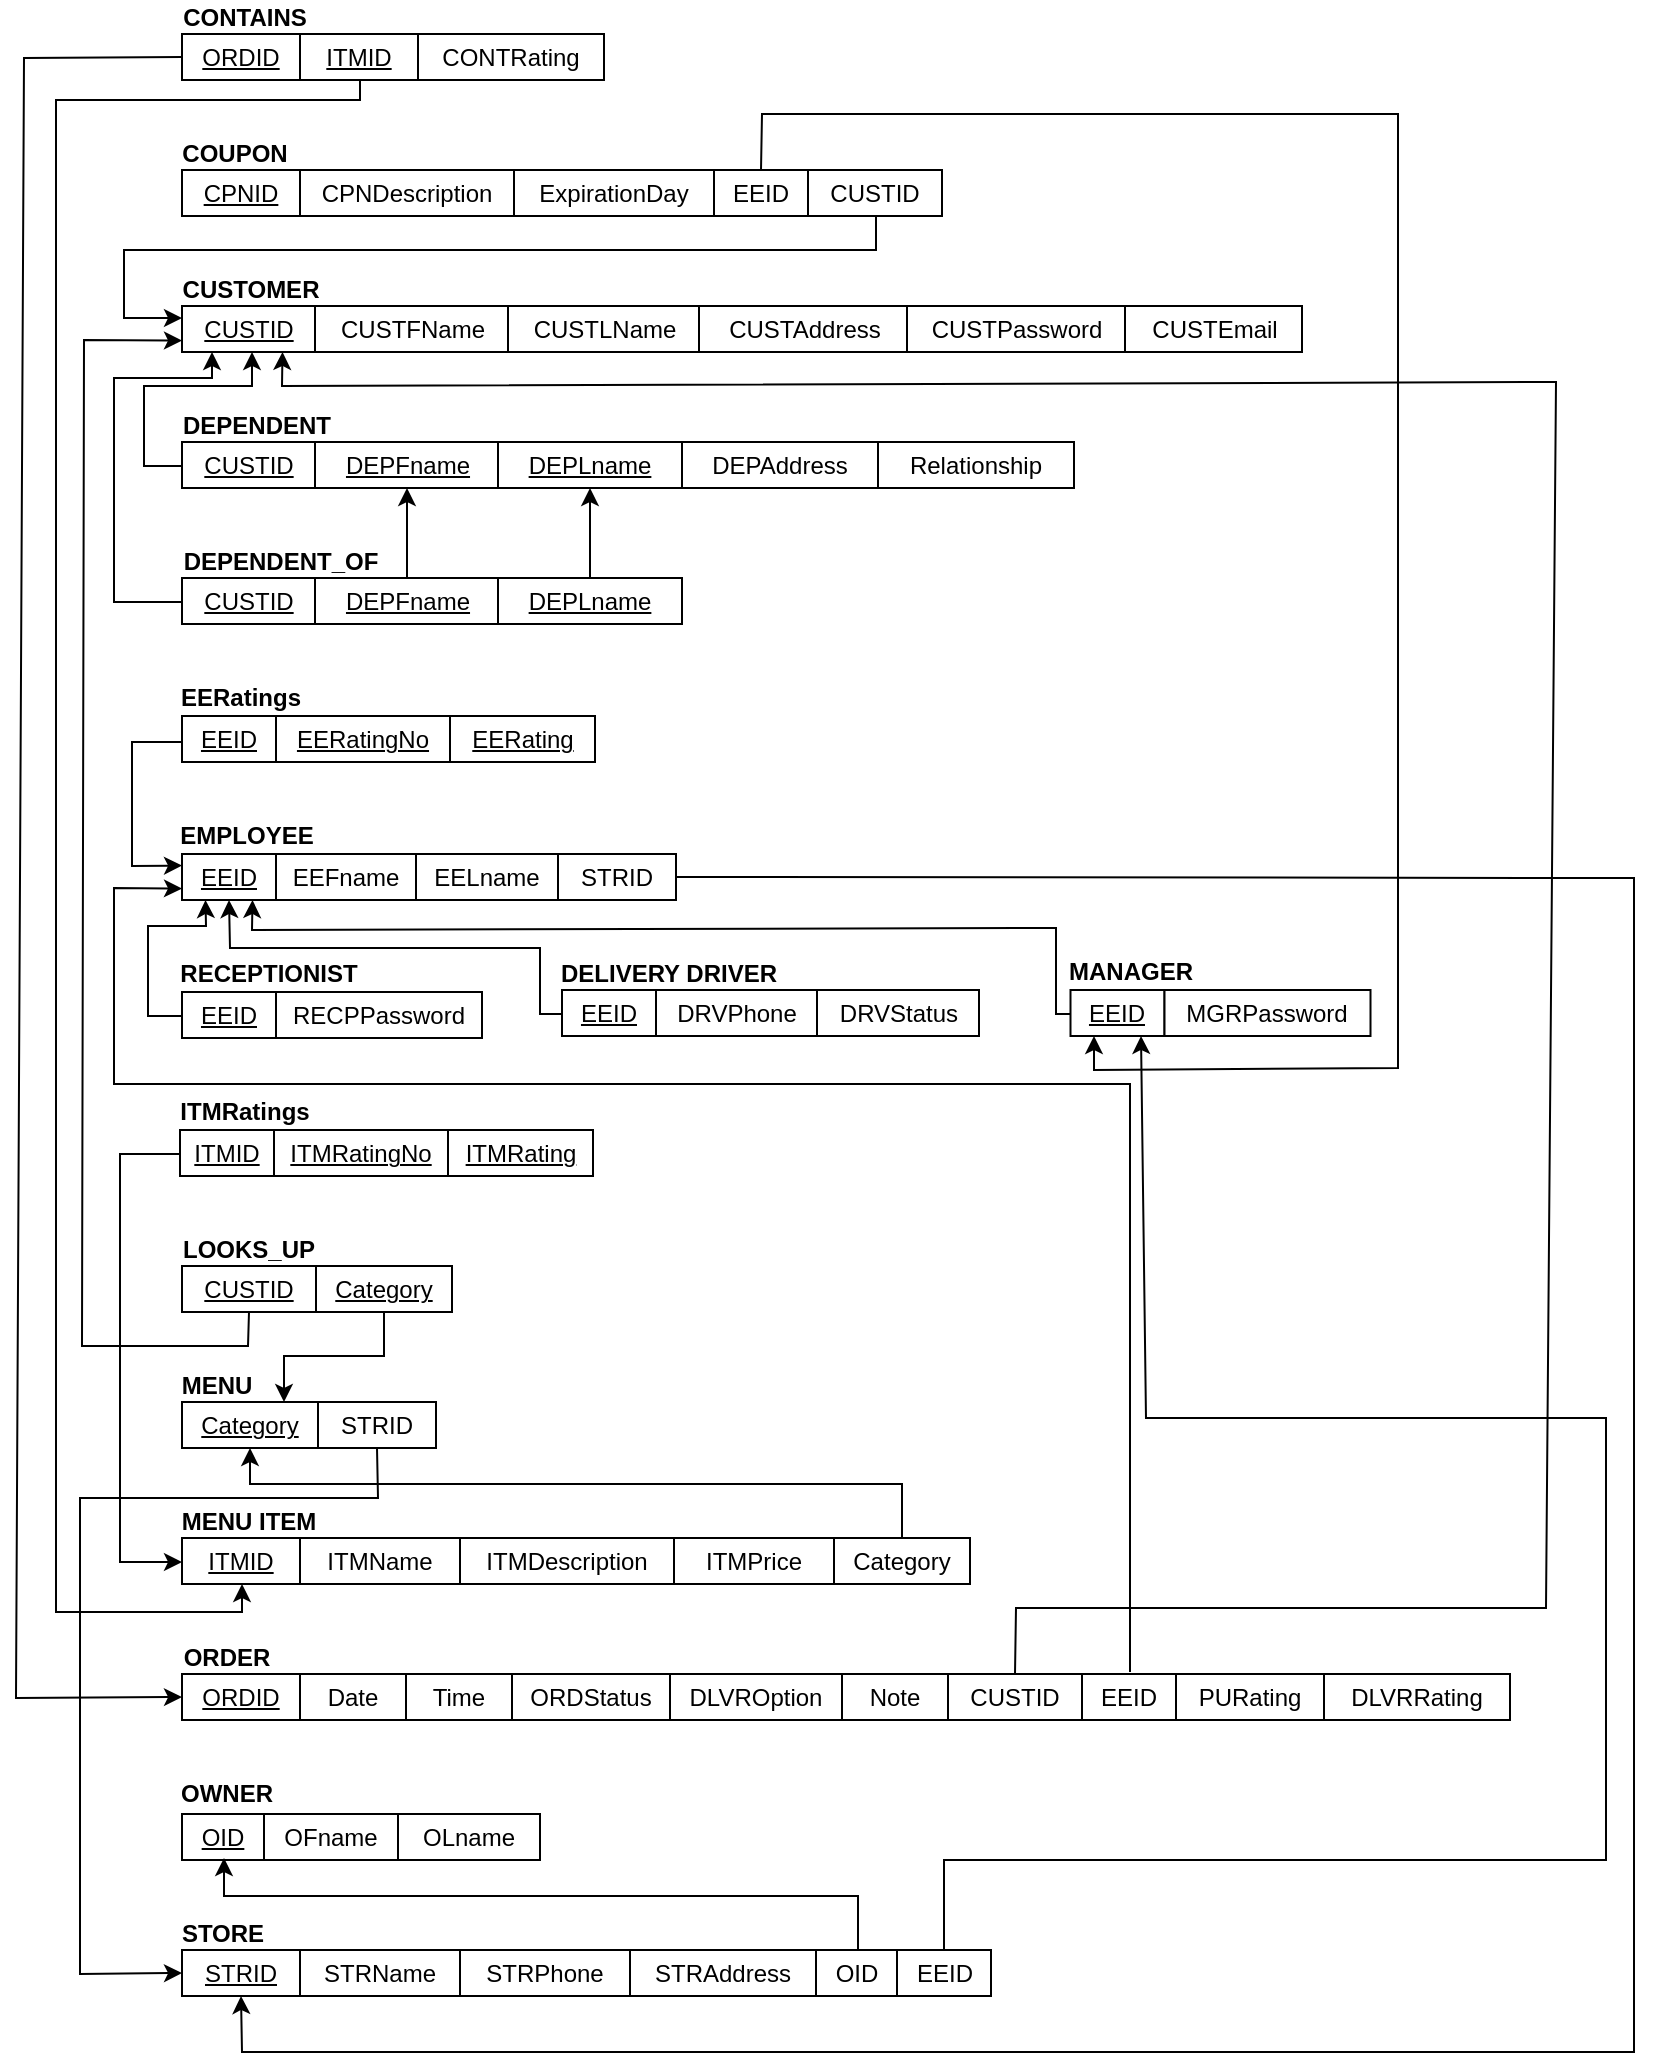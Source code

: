 <mxfile version="17.2.4" type="github">
  <diagram id="nhuyVc3oaAdcE0vp1AjG" name="Page-1">
    <mxGraphModel dx="1308" dy="484" grid="0" gridSize="10" guides="1" tooltips="1" connect="1" arrows="1" fold="1" page="1" pageScale="1" pageWidth="850" pageHeight="1100" math="0" shadow="0">
      <root>
        <mxCell id="0" />
        <mxCell id="1" parent="0" />
        <mxCell id="MLQ4P6cynSFWtZAP8pS3-1" value="&lt;u&gt;EEID&lt;/u&gt;" style="rounded=0;whiteSpace=wrap;html=1;" parent="1" vertex="1">
          <mxGeometry x="98" y="459" width="47" height="23" as="geometry" />
        </mxCell>
        <mxCell id="MLQ4P6cynSFWtZAP8pS3-3" value="&lt;b&gt;EMPLOYEE&lt;/b&gt;" style="text;html=1;align=center;verticalAlign=middle;resizable=0;points=[];autosize=1;strokeColor=none;fillColor=none;" parent="1" vertex="1">
          <mxGeometry x="91" y="441" width="77" height="18" as="geometry" />
        </mxCell>
        <mxCell id="MLQ4P6cynSFWtZAP8pS3-4" value="&lt;span&gt;EEFname&lt;/span&gt;" style="rounded=0;whiteSpace=wrap;html=1;" parent="1" vertex="1">
          <mxGeometry x="145" y="459" width="70" height="23" as="geometry" />
        </mxCell>
        <mxCell id="MLQ4P6cynSFWtZAP8pS3-5" value="&lt;span&gt;EELname&lt;/span&gt;" style="rounded=0;whiteSpace=wrap;html=1;" parent="1" vertex="1">
          <mxGeometry x="215" y="459" width="71" height="23" as="geometry" />
        </mxCell>
        <mxCell id="MLQ4P6cynSFWtZAP8pS3-9" value="&lt;b&gt;OWNER&lt;/b&gt;" style="text;html=1;align=center;verticalAlign=middle;resizable=0;points=[];autosize=1;strokeColor=none;fillColor=none;" parent="1" vertex="1">
          <mxGeometry x="92" y="920" width="56" height="18" as="geometry" />
        </mxCell>
        <mxCell id="MLQ4P6cynSFWtZAP8pS3-10" value="&lt;u&gt;OID&lt;/u&gt;" style="rounded=0;whiteSpace=wrap;html=1;" parent="1" vertex="1">
          <mxGeometry x="98" y="939" width="41" height="23" as="geometry" />
        </mxCell>
        <mxCell id="MLQ4P6cynSFWtZAP8pS3-12" value="OFname" style="rounded=0;whiteSpace=wrap;html=1;" parent="1" vertex="1">
          <mxGeometry x="139" y="939" width="67" height="23" as="geometry" />
        </mxCell>
        <mxCell id="MLQ4P6cynSFWtZAP8pS3-13" value="OLname" style="rounded=0;whiteSpace=wrap;html=1;" parent="1" vertex="1">
          <mxGeometry x="206" y="939" width="71" height="23" as="geometry" />
        </mxCell>
        <mxCell id="MLQ4P6cynSFWtZAP8pS3-14" value="&lt;b&gt;STORE&lt;/b&gt;" style="text;html=1;align=center;verticalAlign=middle;resizable=0;points=[];autosize=1;strokeColor=none;fillColor=none;" parent="1" vertex="1">
          <mxGeometry x="92" y="990" width="51" height="18" as="geometry" />
        </mxCell>
        <mxCell id="MLQ4P6cynSFWtZAP8pS3-15" value="&lt;u&gt;STRID&lt;/u&gt;" style="rounded=0;whiteSpace=wrap;html=1;" parent="1" vertex="1">
          <mxGeometry x="98" y="1007" width="59" height="23" as="geometry" />
        </mxCell>
        <mxCell id="MLQ4P6cynSFWtZAP8pS3-16" value="STRName" style="rounded=0;whiteSpace=wrap;html=1;" parent="1" vertex="1">
          <mxGeometry x="157" y="1007" width="80" height="23" as="geometry" />
        </mxCell>
        <mxCell id="MLQ4P6cynSFWtZAP8pS3-17" value="STRPhone" style="rounded=0;whiteSpace=wrap;html=1;" parent="1" vertex="1">
          <mxGeometry x="237" y="1007" width="85" height="23" as="geometry" />
        </mxCell>
        <mxCell id="MLQ4P6cynSFWtZAP8pS3-18" value="STRAddress" style="rounded=0;whiteSpace=wrap;html=1;" parent="1" vertex="1">
          <mxGeometry x="322" y="1007" width="93" height="23" as="geometry" />
        </mxCell>
        <mxCell id="MLQ4P6cynSFWtZAP8pS3-19" value="&lt;b&gt;MENU&lt;/b&gt;" style="text;html=1;align=center;verticalAlign=middle;resizable=0;points=[];autosize=1;strokeColor=none;fillColor=none;" parent="1" vertex="1">
          <mxGeometry x="92" y="716" width="45" height="18" as="geometry" />
        </mxCell>
        <mxCell id="MLQ4P6cynSFWtZAP8pS3-20" value="&lt;u&gt;Category&lt;/u&gt;" style="rounded=0;whiteSpace=wrap;html=1;" parent="1" vertex="1">
          <mxGeometry x="98" y="733" width="68" height="23" as="geometry" />
        </mxCell>
        <mxCell id="MLQ4P6cynSFWtZAP8pS3-21" value="&lt;b&gt;MENU ITEM&lt;/b&gt;" style="text;html=1;align=center;verticalAlign=middle;resizable=0;points=[];autosize=1;strokeColor=none;fillColor=none;" parent="1" vertex="1">
          <mxGeometry x="92" y="784" width="77" height="18" as="geometry" />
        </mxCell>
        <mxCell id="MLQ4P6cynSFWtZAP8pS3-23" value="&lt;u&gt;ITMID&lt;/u&gt;" style="rounded=0;whiteSpace=wrap;html=1;" parent="1" vertex="1">
          <mxGeometry x="98" y="801" width="59" height="23" as="geometry" />
        </mxCell>
        <mxCell id="MLQ4P6cynSFWtZAP8pS3-24" value="ITMName" style="rounded=0;whiteSpace=wrap;html=1;" parent="1" vertex="1">
          <mxGeometry x="157" y="801" width="80" height="23" as="geometry" />
        </mxCell>
        <mxCell id="MLQ4P6cynSFWtZAP8pS3-25" value="ITMDescription" style="rounded=0;whiteSpace=wrap;html=1;" parent="1" vertex="1">
          <mxGeometry x="237" y="801" width="107" height="23" as="geometry" />
        </mxCell>
        <mxCell id="MLQ4P6cynSFWtZAP8pS3-26" value="ITMPrice" style="rounded=0;whiteSpace=wrap;html=1;" parent="1" vertex="1">
          <mxGeometry x="344" y="801" width="80" height="23" as="geometry" />
        </mxCell>
        <mxCell id="MLQ4P6cynSFWtZAP8pS3-29" value="&lt;b&gt;COUPON&lt;/b&gt;" style="text;html=1;align=center;verticalAlign=middle;resizable=0;points=[];autosize=1;strokeColor=none;fillColor=none;" parent="1" vertex="1">
          <mxGeometry x="92" y="100" width="63" height="18" as="geometry" />
        </mxCell>
        <mxCell id="MLQ4P6cynSFWtZAP8pS3-30" value="&lt;u&gt;CPNID&lt;/u&gt;" style="rounded=0;whiteSpace=wrap;html=1;" parent="1" vertex="1">
          <mxGeometry x="98" y="117" width="59" height="23" as="geometry" />
        </mxCell>
        <mxCell id="MLQ4P6cynSFWtZAP8pS3-31" value="CPNDescription" style="rounded=0;whiteSpace=wrap;html=1;" parent="1" vertex="1">
          <mxGeometry x="157" y="117" width="107" height="23" as="geometry" />
        </mxCell>
        <mxCell id="MLQ4P6cynSFWtZAP8pS3-32" value="ExpirationDay" style="rounded=0;whiteSpace=wrap;html=1;" parent="1" vertex="1">
          <mxGeometry x="264" y="117" width="100" height="23" as="geometry" />
        </mxCell>
        <mxCell id="MLQ4P6cynSFWtZAP8pS3-33" value="&lt;b&gt;CUSTOMER&lt;/b&gt;" style="text;html=1;align=center;verticalAlign=middle;resizable=0;points=[];autosize=1;strokeColor=none;fillColor=none;" parent="1" vertex="1">
          <mxGeometry x="93" y="168" width="78" height="18" as="geometry" />
        </mxCell>
        <mxCell id="MLQ4P6cynSFWtZAP8pS3-34" value="&lt;u&gt;CUSTID&lt;/u&gt;" style="rounded=0;whiteSpace=wrap;html=1;" parent="1" vertex="1">
          <mxGeometry x="98" y="185" width="67" height="23" as="geometry" />
        </mxCell>
        <mxCell id="MLQ4P6cynSFWtZAP8pS3-35" value="CUSTFName" style="rounded=0;whiteSpace=wrap;html=1;" parent="1" vertex="1">
          <mxGeometry x="164.5" y="185" width="96.5" height="23" as="geometry" />
        </mxCell>
        <mxCell id="MLQ4P6cynSFWtZAP8pS3-36" value="CUSTLName" style="rounded=0;whiteSpace=wrap;html=1;" parent="1" vertex="1">
          <mxGeometry x="261" y="185" width="96.5" height="23" as="geometry" />
        </mxCell>
        <mxCell id="MLQ4P6cynSFWtZAP8pS3-37" value="CUSTAddress" style="rounded=0;whiteSpace=wrap;html=1;" parent="1" vertex="1">
          <mxGeometry x="356.5" y="185" width="105" height="23" as="geometry" />
        </mxCell>
        <mxCell id="MLQ4P6cynSFWtZAP8pS3-38" value="&lt;b&gt;ORDER&lt;/b&gt;" style="text;html=1;align=center;verticalAlign=middle;resizable=0;points=[];autosize=1;strokeColor=none;fillColor=none;" parent="1" vertex="1">
          <mxGeometry x="93" y="852" width="53" height="18" as="geometry" />
        </mxCell>
        <mxCell id="MLQ4P6cynSFWtZAP8pS3-39" value="&lt;u&gt;ORDID&lt;/u&gt;" style="rounded=0;whiteSpace=wrap;html=1;" parent="1" vertex="1">
          <mxGeometry x="98" y="869" width="59" height="23" as="geometry" />
        </mxCell>
        <mxCell id="MLQ4P6cynSFWtZAP8pS3-40" value="Date" style="rounded=0;whiteSpace=wrap;html=1;" parent="1" vertex="1">
          <mxGeometry x="157" y="869" width="53" height="23" as="geometry" />
        </mxCell>
        <mxCell id="MLQ4P6cynSFWtZAP8pS3-41" value="Time" style="rounded=0;whiteSpace=wrap;html=1;" parent="1" vertex="1">
          <mxGeometry x="210" y="869" width="53" height="23" as="geometry" />
        </mxCell>
        <mxCell id="MLQ4P6cynSFWtZAP8pS3-42" value="&lt;b&gt;DEPENDENT&lt;/b&gt;" style="text;html=1;align=center;verticalAlign=middle;resizable=0;points=[];autosize=1;strokeColor=none;fillColor=none;" parent="1" vertex="1">
          <mxGeometry x="93" y="236" width="84" height="18" as="geometry" />
        </mxCell>
        <mxCell id="MLQ4P6cynSFWtZAP8pS3-43" value="&lt;u&gt;CUSTID&lt;/u&gt;" style="rounded=0;whiteSpace=wrap;html=1;" parent="1" vertex="1">
          <mxGeometry x="98" y="253" width="67" height="23" as="geometry" />
        </mxCell>
        <mxCell id="MLQ4P6cynSFWtZAP8pS3-44" value="&lt;u&gt;DEPFname&lt;/u&gt;" style="rounded=0;whiteSpace=wrap;html=1;" parent="1" vertex="1">
          <mxGeometry x="164.5" y="253" width="92" height="23" as="geometry" />
        </mxCell>
        <mxCell id="MLQ4P6cynSFWtZAP8pS3-45" value="&lt;u&gt;DEPLname&lt;/u&gt;" style="rounded=0;whiteSpace=wrap;html=1;" parent="1" vertex="1">
          <mxGeometry x="256" y="253" width="92" height="23" as="geometry" />
        </mxCell>
        <mxCell id="MLQ4P6cynSFWtZAP8pS3-46" value="DEPAddress" style="rounded=0;whiteSpace=wrap;html=1;" parent="1" vertex="1">
          <mxGeometry x="348" y="253" width="98" height="23" as="geometry" />
        </mxCell>
        <mxCell id="MLQ4P6cynSFWtZAP8pS3-47" value="Relationship" style="rounded=0;whiteSpace=wrap;html=1;" parent="1" vertex="1">
          <mxGeometry x="446" y="253" width="98" height="23" as="geometry" />
        </mxCell>
        <mxCell id="MLQ4P6cynSFWtZAP8pS3-48" value="STRID" style="rounded=0;whiteSpace=wrap;html=1;" parent="1" vertex="1">
          <mxGeometry x="286" y="459" width="59" height="23" as="geometry" />
        </mxCell>
        <mxCell id="MLQ4P6cynSFWtZAP8pS3-49" value="OID" style="rounded=0;whiteSpace=wrap;html=1;" parent="1" vertex="1">
          <mxGeometry x="415" y="1007" width="41" height="23" as="geometry" />
        </mxCell>
        <mxCell id="MLQ4P6cynSFWtZAP8pS3-50" value="STRID" style="rounded=0;whiteSpace=wrap;html=1;" parent="1" vertex="1">
          <mxGeometry x="166" y="733" width="59" height="23" as="geometry" />
        </mxCell>
        <mxCell id="MLQ4P6cynSFWtZAP8pS3-52" value="Category" style="rounded=0;whiteSpace=wrap;html=1;" parent="1" vertex="1">
          <mxGeometry x="424" y="801" width="68" height="23" as="geometry" />
        </mxCell>
        <mxCell id="MLQ4P6cynSFWtZAP8pS3-53" value="EEID" style="rounded=0;whiteSpace=wrap;html=1;" parent="1" vertex="1">
          <mxGeometry x="364" y="117" width="47" height="23" as="geometry" />
        </mxCell>
        <mxCell id="MLQ4P6cynSFWtZAP8pS3-54" value="ORDStatus" style="rounded=0;whiteSpace=wrap;html=1;" parent="1" vertex="1">
          <mxGeometry x="263" y="869" width="79" height="23" as="geometry" />
        </mxCell>
        <mxCell id="MLQ4P6cynSFWtZAP8pS3-55" value="&lt;b&gt;DEPENDENT_OF&lt;/b&gt;" style="text;html=1;align=center;verticalAlign=middle;resizable=0;points=[];autosize=1;strokeColor=none;fillColor=none;" parent="1" vertex="1">
          <mxGeometry x="93" y="304" width="107" height="18" as="geometry" />
        </mxCell>
        <mxCell id="MLQ4P6cynSFWtZAP8pS3-56" value="&lt;u&gt;CUSTID&lt;/u&gt;" style="rounded=0;whiteSpace=wrap;html=1;" parent="1" vertex="1">
          <mxGeometry x="98" y="321" width="67" height="23" as="geometry" />
        </mxCell>
        <mxCell id="MLQ4P6cynSFWtZAP8pS3-57" value="&lt;u&gt;DEPFname&lt;/u&gt;" style="rounded=0;whiteSpace=wrap;html=1;" parent="1" vertex="1">
          <mxGeometry x="164.5" y="321" width="92" height="23" as="geometry" />
        </mxCell>
        <mxCell id="MLQ4P6cynSFWtZAP8pS3-58" value="&lt;u&gt;DEPLname&lt;/u&gt;" style="rounded=0;whiteSpace=wrap;html=1;" parent="1" vertex="1">
          <mxGeometry x="256" y="321" width="92" height="23" as="geometry" />
        </mxCell>
        <mxCell id="MLQ4P6cynSFWtZAP8pS3-59" value="&lt;b&gt;LOOKS_UP&lt;/b&gt;" style="text;html=1;align=center;verticalAlign=middle;resizable=0;points=[];autosize=1;strokeColor=none;fillColor=none;" parent="1" vertex="1">
          <mxGeometry x="93" y="648" width="76" height="18" as="geometry" />
        </mxCell>
        <mxCell id="MLQ4P6cynSFWtZAP8pS3-60" value="&lt;u&gt;CUSTID&lt;/u&gt;" style="rounded=0;whiteSpace=wrap;html=1;" parent="1" vertex="1">
          <mxGeometry x="98" y="665" width="67" height="23" as="geometry" />
        </mxCell>
        <mxCell id="MLQ4P6cynSFWtZAP8pS3-61" value="&lt;u&gt;Category&lt;/u&gt;" style="rounded=0;whiteSpace=wrap;html=1;" parent="1" vertex="1">
          <mxGeometry x="165" y="665" width="68" height="23" as="geometry" />
        </mxCell>
        <mxCell id="MLQ4P6cynSFWtZAP8pS3-62" value="&lt;b&gt;CONTAINS&lt;/b&gt;" style="text;html=1;align=center;verticalAlign=middle;resizable=0;points=[];autosize=1;strokeColor=none;fillColor=none;" parent="1" vertex="1">
          <mxGeometry x="93" y="32" width="72" height="18" as="geometry" />
        </mxCell>
        <mxCell id="MLQ4P6cynSFWtZAP8pS3-63" value="&lt;u&gt;ORDID&lt;/u&gt;" style="rounded=0;whiteSpace=wrap;html=1;" parent="1" vertex="1">
          <mxGeometry x="98" y="49" width="59" height="23" as="geometry" />
        </mxCell>
        <mxCell id="MLQ4P6cynSFWtZAP8pS3-64" value="&lt;u&gt;ITMID&lt;/u&gt;" style="rounded=0;whiteSpace=wrap;html=1;" parent="1" vertex="1">
          <mxGeometry x="157" y="49" width="59" height="23" as="geometry" />
        </mxCell>
        <mxCell id="MLQ4P6cynSFWtZAP8pS3-65" value="&lt;b&gt;EERatings&lt;/b&gt;" style="text;html=1;align=center;verticalAlign=middle;resizable=0;points=[];autosize=1;strokeColor=none;fillColor=none;" parent="1" vertex="1">
          <mxGeometry x="92" y="372" width="70" height="18" as="geometry" />
        </mxCell>
        <mxCell id="7_Z3Ms1D0da5Qso9Tqam-1" value="CUSTID" style="rounded=0;whiteSpace=wrap;html=1;" parent="1" vertex="1">
          <mxGeometry x="411" y="117" width="67" height="23" as="geometry" />
        </mxCell>
        <mxCell id="7_Z3Ms1D0da5Qso9Tqam-2" value="CUSTPassword" style="rounded=0;whiteSpace=wrap;html=1;" parent="1" vertex="1">
          <mxGeometry x="460.5" y="185" width="109" height="23" as="geometry" />
        </mxCell>
        <mxCell id="7_Z3Ms1D0da5Qso9Tqam-3" value="CUSTEmail" style="rounded=0;whiteSpace=wrap;html=1;" parent="1" vertex="1">
          <mxGeometry x="569.5" y="185" width="88.5" height="23" as="geometry" />
        </mxCell>
        <mxCell id="7_Z3Ms1D0da5Qso9Tqam-4" value="CUSTID" style="rounded=0;whiteSpace=wrap;html=1;" parent="1" vertex="1">
          <mxGeometry x="481" y="869" width="67" height="23" as="geometry" />
        </mxCell>
        <mxCell id="7_Z3Ms1D0da5Qso9Tqam-5" value="DLVROption" style="rounded=0;whiteSpace=wrap;html=1;" parent="1" vertex="1">
          <mxGeometry x="342" y="869" width="86" height="23" as="geometry" />
        </mxCell>
        <mxCell id="7_Z3Ms1D0da5Qso9Tqam-6" value="Note" style="rounded=0;whiteSpace=wrap;html=1;" parent="1" vertex="1">
          <mxGeometry x="428" y="869" width="53" height="23" as="geometry" />
        </mxCell>
        <mxCell id="7_Z3Ms1D0da5Qso9Tqam-7" value="CONTRating" style="rounded=0;whiteSpace=wrap;html=1;" parent="1" vertex="1">
          <mxGeometry x="216" y="49" width="93" height="23" as="geometry" />
        </mxCell>
        <mxCell id="7_Z3Ms1D0da5Qso9Tqam-8" value="EEID" style="rounded=0;whiteSpace=wrap;html=1;" parent="1" vertex="1">
          <mxGeometry x="548" y="869" width="47" height="23" as="geometry" />
        </mxCell>
        <mxCell id="7_Z3Ms1D0da5Qso9Tqam-9" value="DLVRRating" style="rounded=0;whiteSpace=wrap;html=1;" parent="1" vertex="1">
          <mxGeometry x="669" y="869" width="93" height="23" as="geometry" />
        </mxCell>
        <mxCell id="7_Z3Ms1D0da5Qso9Tqam-10" value="PURating" style="rounded=0;whiteSpace=wrap;html=1;" parent="1" vertex="1">
          <mxGeometry x="595" y="869" width="74" height="23" as="geometry" />
        </mxCell>
        <mxCell id="7_Z3Ms1D0da5Qso9Tqam-11" value="&lt;u&gt;EEID&lt;/u&gt;" style="rounded=0;whiteSpace=wrap;html=1;" parent="1" vertex="1">
          <mxGeometry x="98" y="390" width="47" height="23" as="geometry" />
        </mxCell>
        <mxCell id="7_Z3Ms1D0da5Qso9Tqam-12" value="&lt;u&gt;EERatingNo&lt;/u&gt;" style="rounded=0;whiteSpace=wrap;html=1;" parent="1" vertex="1">
          <mxGeometry x="145" y="390" width="87" height="23" as="geometry" />
        </mxCell>
        <mxCell id="7_Z3Ms1D0da5Qso9Tqam-13" value="&lt;u&gt;EERating&lt;/u&gt;" style="rounded=0;whiteSpace=wrap;html=1;" parent="1" vertex="1">
          <mxGeometry x="232" y="390" width="72.5" height="23" as="geometry" />
        </mxCell>
        <mxCell id="7_Z3Ms1D0da5Qso9Tqam-14" value="&lt;b&gt;ITMRatings&lt;/b&gt;" style="text;html=1;align=center;verticalAlign=middle;resizable=0;points=[];autosize=1;strokeColor=none;fillColor=none;" parent="1" vertex="1">
          <mxGeometry x="91" y="579" width="75" height="18" as="geometry" />
        </mxCell>
        <mxCell id="7_Z3Ms1D0da5Qso9Tqam-15" value="&lt;u&gt;ITMID&lt;/u&gt;" style="rounded=0;whiteSpace=wrap;html=1;" parent="1" vertex="1">
          <mxGeometry x="97" y="597" width="47" height="23" as="geometry" />
        </mxCell>
        <mxCell id="7_Z3Ms1D0da5Qso9Tqam-16" value="&lt;u&gt;ITMRatingNo&lt;/u&gt;" style="rounded=0;whiteSpace=wrap;html=1;" parent="1" vertex="1">
          <mxGeometry x="144" y="597" width="87" height="23" as="geometry" />
        </mxCell>
        <mxCell id="7_Z3Ms1D0da5Qso9Tqam-17" value="&lt;u&gt;ITMRating&lt;/u&gt;" style="rounded=0;whiteSpace=wrap;html=1;" parent="1" vertex="1">
          <mxGeometry x="231" y="597" width="72.5" height="23" as="geometry" />
        </mxCell>
        <mxCell id="7_Z3Ms1D0da5Qso9Tqam-18" value="EEID" style="rounded=0;whiteSpace=wrap;html=1;" parent="1" vertex="1">
          <mxGeometry x="455.5" y="1007" width="47" height="23" as="geometry" />
        </mxCell>
        <mxCell id="7_Z3Ms1D0da5Qso9Tqam-19" value="&lt;u&gt;EEID&lt;/u&gt;" style="rounded=0;whiteSpace=wrap;html=1;" parent="1" vertex="1">
          <mxGeometry x="98" y="528" width="47" height="23" as="geometry" />
        </mxCell>
        <mxCell id="7_Z3Ms1D0da5Qso9Tqam-20" value="&lt;b&gt;RECEPTIONIST&lt;/b&gt;" style="text;html=1;align=center;verticalAlign=middle;resizable=0;points=[];autosize=1;strokeColor=none;fillColor=none;" parent="1" vertex="1">
          <mxGeometry x="91" y="510" width="99" height="18" as="geometry" />
        </mxCell>
        <mxCell id="7_Z3Ms1D0da5Qso9Tqam-21" value="&lt;span&gt;RECPPassword&lt;/span&gt;" style="rounded=0;whiteSpace=wrap;html=1;" parent="1" vertex="1">
          <mxGeometry x="145" y="528" width="103" height="23" as="geometry" />
        </mxCell>
        <mxCell id="7_Z3Ms1D0da5Qso9Tqam-22" value="&lt;b&gt;DELIVERY DRIVER&lt;/b&gt;" style="text;html=1;align=center;verticalAlign=middle;resizable=0;points=[];autosize=1;strokeColor=none;fillColor=none;" parent="1" vertex="1">
          <mxGeometry x="282" y="510" width="118" height="18" as="geometry" />
        </mxCell>
        <mxCell id="7_Z3Ms1D0da5Qso9Tqam-23" value="&lt;u&gt;EEID&lt;/u&gt;" style="rounded=0;whiteSpace=wrap;html=1;" parent="1" vertex="1">
          <mxGeometry x="288" y="527" width="47" height="23" as="geometry" />
        </mxCell>
        <mxCell id="7_Z3Ms1D0da5Qso9Tqam-24" value="&lt;span&gt;DRVPhone&lt;/span&gt;" style="rounded=0;whiteSpace=wrap;html=1;" parent="1" vertex="1">
          <mxGeometry x="335" y="527" width="81" height="23" as="geometry" />
        </mxCell>
        <mxCell id="7_Z3Ms1D0da5Qso9Tqam-25" value="&lt;span&gt;DRVStatus&lt;/span&gt;" style="rounded=0;whiteSpace=wrap;html=1;" parent="1" vertex="1">
          <mxGeometry x="415.5" y="527" width="81" height="23" as="geometry" />
        </mxCell>
        <mxCell id="7_Z3Ms1D0da5Qso9Tqam-26" value="&lt;u&gt;EEID&lt;/u&gt;" style="rounded=0;whiteSpace=wrap;html=1;" parent="1" vertex="1">
          <mxGeometry x="542.25" y="527" width="47" height="23" as="geometry" />
        </mxCell>
        <mxCell id="7_Z3Ms1D0da5Qso9Tqam-27" value="&lt;b&gt;MANAGER&lt;/b&gt;" style="text;html=1;align=center;verticalAlign=middle;resizable=0;points=[];autosize=1;strokeColor=none;fillColor=none;" parent="1" vertex="1">
          <mxGeometry x="536.25" y="509" width="72" height="18" as="geometry" />
        </mxCell>
        <mxCell id="7_Z3Ms1D0da5Qso9Tqam-28" value="&lt;span&gt;MGRPassword&lt;/span&gt;" style="rounded=0;whiteSpace=wrap;html=1;" parent="1" vertex="1">
          <mxGeometry x="589.25" y="527" width="103" height="23" as="geometry" />
        </mxCell>
        <mxCell id="7_Z3Ms1D0da5Qso9Tqam-29" value="" style="endArrow=classic;html=1;rounded=0;exitX=0;exitY=0.5;exitDx=0;exitDy=0;entryX=0;entryY=0.5;entryDx=0;entryDy=0;" parent="1" source="MLQ4P6cynSFWtZAP8pS3-63" target="MLQ4P6cynSFWtZAP8pS3-39" edge="1">
          <mxGeometry width="50" height="50" relative="1" as="geometry">
            <mxPoint x="764" y="304" as="sourcePoint" />
            <mxPoint x="68" y="886" as="targetPoint" />
            <Array as="points">
              <mxPoint x="19" y="61" />
              <mxPoint x="15" y="881" />
            </Array>
          </mxGeometry>
        </mxCell>
        <mxCell id="7_Z3Ms1D0da5Qso9Tqam-30" value="" style="endArrow=classic;html=1;rounded=0;" parent="1" edge="1">
          <mxGeometry width="50" height="50" relative="1" as="geometry">
            <mxPoint x="187" y="72" as="sourcePoint" />
            <mxPoint x="128" y="824" as="targetPoint" />
            <Array as="points">
              <mxPoint x="187" y="82" />
              <mxPoint x="35" y="82" />
              <mxPoint x="35" y="838" />
              <mxPoint x="128" y="838" />
            </Array>
          </mxGeometry>
        </mxCell>
        <mxCell id="7_Z3Ms1D0da5Qso9Tqam-32" value="" style="endArrow=classic;html=1;rounded=0;" parent="1" edge="1">
          <mxGeometry width="50" height="50" relative="1" as="geometry">
            <mxPoint x="445" y="140" as="sourcePoint" />
            <mxPoint x="98" y="191" as="targetPoint" />
            <Array as="points">
              <mxPoint x="445" y="157" />
              <mxPoint x="69" y="157" />
              <mxPoint x="69" y="191" />
            </Array>
          </mxGeometry>
        </mxCell>
        <mxCell id="7_Z3Ms1D0da5Qso9Tqam-34" value="" style="endArrow=classic;html=1;rounded=0;exitX=0.5;exitY=0;exitDx=0;exitDy=0;entryX=0.25;entryY=1;entryDx=0;entryDy=0;" parent="1" source="MLQ4P6cynSFWtZAP8pS3-53" target="7_Z3Ms1D0da5Qso9Tqam-26" edge="1">
          <mxGeometry width="50" height="50" relative="1" as="geometry">
            <mxPoint x="508" y="400" as="sourcePoint" />
            <mxPoint x="550" y="551" as="targetPoint" />
            <Array as="points">
              <mxPoint x="388" y="89" />
              <mxPoint x="706" y="89" />
              <mxPoint x="706" y="566" />
              <mxPoint x="554" y="567" />
            </Array>
          </mxGeometry>
        </mxCell>
        <mxCell id="7_Z3Ms1D0da5Qso9Tqam-35" value="" style="endArrow=classic;html=1;rounded=0;" parent="1" edge="1">
          <mxGeometry width="50" height="50" relative="1" as="geometry">
            <mxPoint x="98" y="265" as="sourcePoint" />
            <mxPoint x="133" y="208" as="targetPoint" />
            <Array as="points">
              <mxPoint x="79" y="265" />
              <mxPoint x="79" y="225" />
              <mxPoint x="133" y="225" />
            </Array>
          </mxGeometry>
        </mxCell>
        <mxCell id="7_Z3Ms1D0da5Qso9Tqam-36" value="" style="endArrow=classic;html=1;rounded=0;entryX=0.5;entryY=1;entryDx=0;entryDy=0;exitX=0.5;exitY=0;exitDx=0;exitDy=0;" parent="1" source="MLQ4P6cynSFWtZAP8pS3-57" target="MLQ4P6cynSFWtZAP8pS3-44" edge="1">
          <mxGeometry width="50" height="50" relative="1" as="geometry">
            <mxPoint x="306" y="273" as="sourcePoint" />
            <mxPoint x="356" y="223" as="targetPoint" />
          </mxGeometry>
        </mxCell>
        <mxCell id="7_Z3Ms1D0da5Qso9Tqam-37" value="" style="endArrow=classic;html=1;rounded=0;exitX=0.5;exitY=0;exitDx=0;exitDy=0;entryX=0.5;entryY=1;entryDx=0;entryDy=0;" parent="1" source="MLQ4P6cynSFWtZAP8pS3-58" target="MLQ4P6cynSFWtZAP8pS3-45" edge="1">
          <mxGeometry width="50" height="50" relative="1" as="geometry">
            <mxPoint x="306" y="273" as="sourcePoint" />
            <mxPoint x="356" y="223" as="targetPoint" />
          </mxGeometry>
        </mxCell>
        <mxCell id="7_Z3Ms1D0da5Qso9Tqam-38" value="" style="endArrow=classic;html=1;rounded=0;" parent="1" edge="1">
          <mxGeometry width="50" height="50" relative="1" as="geometry">
            <mxPoint x="98" y="333" as="sourcePoint" />
            <mxPoint x="113" y="208" as="targetPoint" />
            <Array as="points">
              <mxPoint x="64" y="333" />
              <mxPoint x="64" y="221" />
              <mxPoint x="113" y="221" />
            </Array>
          </mxGeometry>
        </mxCell>
        <mxCell id="7_Z3Ms1D0da5Qso9Tqam-39" value="" style="endArrow=classic;html=1;rounded=0;entryX=0;entryY=0.25;entryDx=0;entryDy=0;" parent="1" target="MLQ4P6cynSFWtZAP8pS3-1" edge="1">
          <mxGeometry width="50" height="50" relative="1" as="geometry">
            <mxPoint x="98" y="403" as="sourcePoint" />
            <mxPoint x="98" y="471" as="targetPoint" />
            <Array as="points">
              <mxPoint x="73" y="403" />
              <mxPoint x="73" y="465" />
            </Array>
          </mxGeometry>
        </mxCell>
        <mxCell id="7_Z3Ms1D0da5Qso9Tqam-40" value="" style="endArrow=classic;html=1;rounded=0;entryX=0.25;entryY=1;entryDx=0;entryDy=0;" parent="1" target="MLQ4P6cynSFWtZAP8pS3-1" edge="1">
          <mxGeometry width="50" height="50" relative="1" as="geometry">
            <mxPoint x="98" y="540" as="sourcePoint" />
            <mxPoint x="369" y="432" as="targetPoint" />
            <Array as="points">
              <mxPoint x="81" y="540" />
              <mxPoint x="81" y="495" />
              <mxPoint x="110" y="495" />
            </Array>
          </mxGeometry>
        </mxCell>
        <mxCell id="7_Z3Ms1D0da5Qso9Tqam-41" value="" style="endArrow=classic;html=1;rounded=0;entryX=0.5;entryY=1;entryDx=0;entryDy=0;" parent="1" target="MLQ4P6cynSFWtZAP8pS3-1" edge="1">
          <mxGeometry width="50" height="50" relative="1" as="geometry">
            <mxPoint x="288" y="539" as="sourcePoint" />
            <mxPoint x="180" y="511" as="targetPoint" />
            <Array as="points">
              <mxPoint x="277" y="539" />
              <mxPoint x="277" y="506" />
              <mxPoint x="122" y="506" />
            </Array>
          </mxGeometry>
        </mxCell>
        <mxCell id="7_Z3Ms1D0da5Qso9Tqam-42" value="" style="endArrow=classic;html=1;rounded=0;entryX=0.75;entryY=1;entryDx=0;entryDy=0;" parent="1" target="MLQ4P6cynSFWtZAP8pS3-1" edge="1">
          <mxGeometry width="50" height="50" relative="1" as="geometry">
            <mxPoint x="542" y="539" as="sourcePoint" />
            <mxPoint x="214" y="464" as="targetPoint" />
            <Array as="points">
              <mxPoint x="535" y="539" />
              <mxPoint x="535" y="496" />
              <mxPoint x="133" y="497" />
            </Array>
          </mxGeometry>
        </mxCell>
        <mxCell id="7_Z3Ms1D0da5Qso9Tqam-43" value="" style="endArrow=classic;html=1;rounded=0;" parent="1" edge="1">
          <mxGeometry width="50" height="50" relative="1" as="geometry">
            <mxPoint x="97" y="609" as="sourcePoint" />
            <mxPoint x="98" y="813" as="targetPoint" />
            <Array as="points">
              <mxPoint x="67" y="609" />
              <mxPoint x="67" y="813" />
            </Array>
          </mxGeometry>
        </mxCell>
        <mxCell id="7_Z3Ms1D0da5Qso9Tqam-44" value="" style="endArrow=classic;html=1;rounded=0;exitX=0.5;exitY=1;exitDx=0;exitDy=0;entryX=0.75;entryY=0;entryDx=0;entryDy=0;" parent="1" source="MLQ4P6cynSFWtZAP8pS3-61" target="MLQ4P6cynSFWtZAP8pS3-20" edge="1">
          <mxGeometry width="50" height="50" relative="1" as="geometry">
            <mxPoint x="595" y="786" as="sourcePoint" />
            <mxPoint x="645" y="736" as="targetPoint" />
            <Array as="points">
              <mxPoint x="199" y="710" />
              <mxPoint x="149" y="710" />
            </Array>
          </mxGeometry>
        </mxCell>
        <mxCell id="7_Z3Ms1D0da5Qso9Tqam-45" value="" style="endArrow=classic;html=1;rounded=0;exitX=0.5;exitY=1;exitDx=0;exitDy=0;entryX=0;entryY=0.75;entryDx=0;entryDy=0;" parent="1" source="MLQ4P6cynSFWtZAP8pS3-60" target="MLQ4P6cynSFWtZAP8pS3-34" edge="1">
          <mxGeometry width="50" height="50" relative="1" as="geometry">
            <mxPoint x="449" y="680" as="sourcePoint" />
            <mxPoint x="48" y="196" as="targetPoint" />
            <Array as="points">
              <mxPoint x="131" y="705" />
              <mxPoint x="48" y="705" />
              <mxPoint x="49" y="202" />
            </Array>
          </mxGeometry>
        </mxCell>
        <mxCell id="7_Z3Ms1D0da5Qso9Tqam-46" value="" style="endArrow=classic;html=1;rounded=0;exitX=0.5;exitY=0;exitDx=0;exitDy=0;entryX=0.5;entryY=1;entryDx=0;entryDy=0;" parent="1" source="MLQ4P6cynSFWtZAP8pS3-52" target="MLQ4P6cynSFWtZAP8pS3-20" edge="1">
          <mxGeometry width="50" height="50" relative="1" as="geometry">
            <mxPoint x="454" y="889" as="sourcePoint" />
            <mxPoint x="504" y="839" as="targetPoint" />
            <Array as="points">
              <mxPoint x="458" y="774" />
              <mxPoint x="132" y="774" />
            </Array>
          </mxGeometry>
        </mxCell>
        <mxCell id="7_Z3Ms1D0da5Qso9Tqam-47" value="" style="endArrow=classic;html=1;rounded=0;exitX=0.5;exitY=0;exitDx=0;exitDy=0;entryX=0.75;entryY=1;entryDx=0;entryDy=0;" parent="1" source="7_Z3Ms1D0da5Qso9Tqam-4" target="MLQ4P6cynSFWtZAP8pS3-34" edge="1">
          <mxGeometry width="50" height="50" relative="1" as="geometry">
            <mxPoint x="529" y="572" as="sourcePoint" />
            <mxPoint x="579" y="522" as="targetPoint" />
            <Array as="points">
              <mxPoint x="515" y="836" />
              <mxPoint x="780" y="836" />
              <mxPoint x="785" y="223" />
              <mxPoint x="148" y="225" />
            </Array>
          </mxGeometry>
        </mxCell>
        <mxCell id="7_Z3Ms1D0da5Qso9Tqam-48" value="" style="endArrow=classic;html=1;rounded=0;entryX=0;entryY=0.75;entryDx=0;entryDy=0;" parent="1" target="MLQ4P6cynSFWtZAP8pS3-1" edge="1">
          <mxGeometry width="50" height="50" relative="1" as="geometry">
            <mxPoint x="572" y="868" as="sourcePoint" />
            <mxPoint x="428" y="729" as="targetPoint" />
            <Array as="points">
              <mxPoint x="572" y="574" />
              <mxPoint x="64" y="574" />
              <mxPoint x="64" y="476" />
            </Array>
          </mxGeometry>
        </mxCell>
        <mxCell id="7_Z3Ms1D0da5Qso9Tqam-49" value="" style="endArrow=classic;html=1;rounded=0;" parent="1" edge="1">
          <mxGeometry width="50" height="50" relative="1" as="geometry">
            <mxPoint x="436" y="1007" as="sourcePoint" />
            <mxPoint x="119" y="961" as="targetPoint" />
            <Array as="points">
              <mxPoint x="436" y="980" />
              <mxPoint x="119" y="980" />
            </Array>
          </mxGeometry>
        </mxCell>
        <mxCell id="7_Z3Ms1D0da5Qso9Tqam-53" value="" style="endArrow=classic;html=1;rounded=0;exitX=0.5;exitY=0;exitDx=0;exitDy=0;entryX=0.75;entryY=1;entryDx=0;entryDy=0;" parent="1" source="7_Z3Ms1D0da5Qso9Tqam-18" target="7_Z3Ms1D0da5Qso9Tqam-26" edge="1">
          <mxGeometry width="50" height="50" relative="1" as="geometry">
            <mxPoint x="615" y="906" as="sourcePoint" />
            <mxPoint x="808" y="977" as="targetPoint" />
            <Array as="points">
              <mxPoint x="479" y="962" />
              <mxPoint x="810" y="962" />
              <mxPoint x="810" y="741" />
              <mxPoint x="580" y="741" />
            </Array>
          </mxGeometry>
        </mxCell>
        <mxCell id="7_Z3Ms1D0da5Qso9Tqam-54" value="" style="endArrow=classic;html=1;rounded=0;exitX=1;exitY=0.5;exitDx=0;exitDy=0;entryX=0.5;entryY=1;entryDx=0;entryDy=0;" parent="1" source="MLQ4P6cynSFWtZAP8pS3-48" target="MLQ4P6cynSFWtZAP8pS3-15" edge="1">
          <mxGeometry width="50" height="50" relative="1" as="geometry">
            <mxPoint x="511" y="520" as="sourcePoint" />
            <mxPoint x="793" y="1070" as="targetPoint" />
            <Array as="points">
              <mxPoint x="824" y="471" />
              <mxPoint x="824" y="1058" />
              <mxPoint x="128" y="1058" />
            </Array>
          </mxGeometry>
        </mxCell>
        <mxCell id="7_Z3Ms1D0da5Qso9Tqam-55" value="" style="endArrow=classic;html=1;rounded=0;entryX=0;entryY=0.5;entryDx=0;entryDy=0;exitX=0.5;exitY=1;exitDx=0;exitDy=0;" parent="1" source="MLQ4P6cynSFWtZAP8pS3-50" target="MLQ4P6cynSFWtZAP8pS3-15" edge="1">
          <mxGeometry width="50" height="50" relative="1" as="geometry">
            <mxPoint x="511" y="897" as="sourcePoint" />
            <mxPoint x="561" y="847" as="targetPoint" />
            <Array as="points">
              <mxPoint x="196" y="781" />
              <mxPoint x="47" y="781" />
              <mxPoint x="47" y="1019" />
            </Array>
          </mxGeometry>
        </mxCell>
      </root>
    </mxGraphModel>
  </diagram>
</mxfile>
